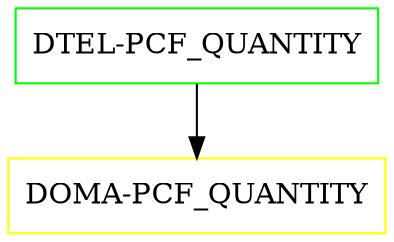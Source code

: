 digraph G {
  "DTEL-PCF_QUANTITY" [shape=box,color=green];
  "DOMA-PCF_QUANTITY" [shape=box,color=yellow,URL="./DOMA_PCF_QUANTITY.html"];
  "DTEL-PCF_QUANTITY" -> "DOMA-PCF_QUANTITY";
}
